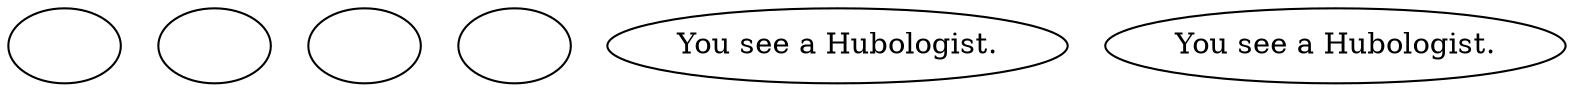 digraph ECELRON {
  "checkPartyMembersNearDoor" [style=filled       fillcolor="#FFFFFF"       color="#000000"]
  "checkPartyMembersNearDoor" [label=""]
  "start" [style=filled       fillcolor="#FFFFFF"       color="#000000"]
  "start" [label=""]
  "talk_p_proc" [style=filled       fillcolor="#FFFFFF"       color="#000000"]
  "talk_p_proc" [label=""]
  "map_enter_p_proc" [style=filled       fillcolor="#FFFFFF"       color="#000000"]
  "map_enter_p_proc" [label=""]
  "description_p_proc" [style=filled       fillcolor="#FFFFFF"       color="#000000"]
  "description_p_proc" [label="You see a Hubologist."]
  "look_at_p_proc" [style=filled       fillcolor="#FFFFFF"       color="#000000"]
  "look_at_p_proc" [label="You see a Hubologist."]
}